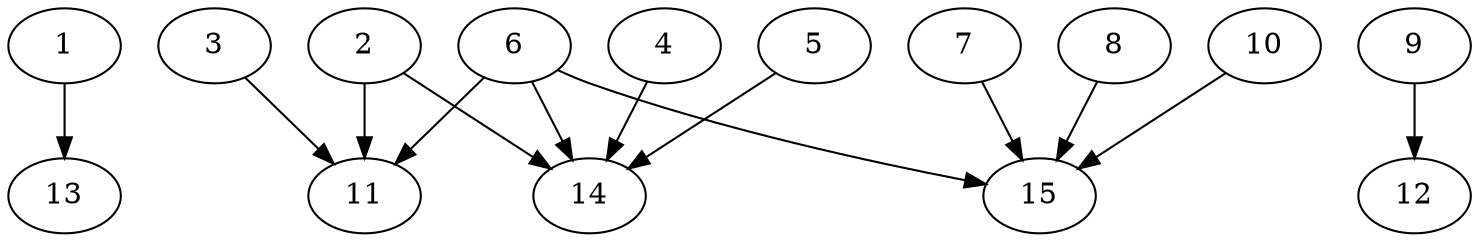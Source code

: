 // DAG automatically generated by daggen at Thu Oct  3 13:59:26 2019
// ./daggen --dot -n 15 --ccr 0.3 --fat 0.9 --regular 0.9 --density 0.7 --mindata 5242880 --maxdata 52428800 
digraph G {
  1 [size="97385813", alpha="0.16", expect_size="29215744"] 
  1 -> 13 [size ="29215744"]
  2 [size="53254827", alpha="0.12", expect_size="15976448"] 
  2 -> 11 [size ="15976448"]
  2 -> 14 [size ="15976448"]
  3 [size="78175573", alpha="0.08", expect_size="23452672"] 
  3 -> 11 [size ="23452672"]
  4 [size="169424213", alpha="0.11", expect_size="50827264"] 
  4 -> 14 [size ="50827264"]
  5 [size="18254507", alpha="0.06", expect_size="5476352"] 
  5 -> 14 [size ="5476352"]
  6 [size="48363520", alpha="0.06", expect_size="14509056"] 
  6 -> 11 [size ="14509056"]
  6 -> 14 [size ="14509056"]
  6 -> 15 [size ="14509056"]
  7 [size="127180800", alpha="0.04", expect_size="38154240"] 
  7 -> 15 [size ="38154240"]
  8 [size="35225600", alpha="0.13", expect_size="10567680"] 
  8 -> 15 [size ="10567680"]
  9 [size="48080213", alpha="0.18", expect_size="14424064"] 
  9 -> 12 [size ="14424064"]
  10 [size="132072107", alpha="0.01", expect_size="39621632"] 
  10 -> 15 [size ="39621632"]
  11 [size="61999787", alpha="0.03", expect_size="18599936"] 
  12 [size="29832533", alpha="0.04", expect_size="8949760"] 
  13 [size="120432640", alpha="0.17", expect_size="36129792"] 
  14 [size="28194133", alpha="0.05", expect_size="8458240"] 
  15 [size="111988053", alpha="0.06", expect_size="33596416"] 
}

